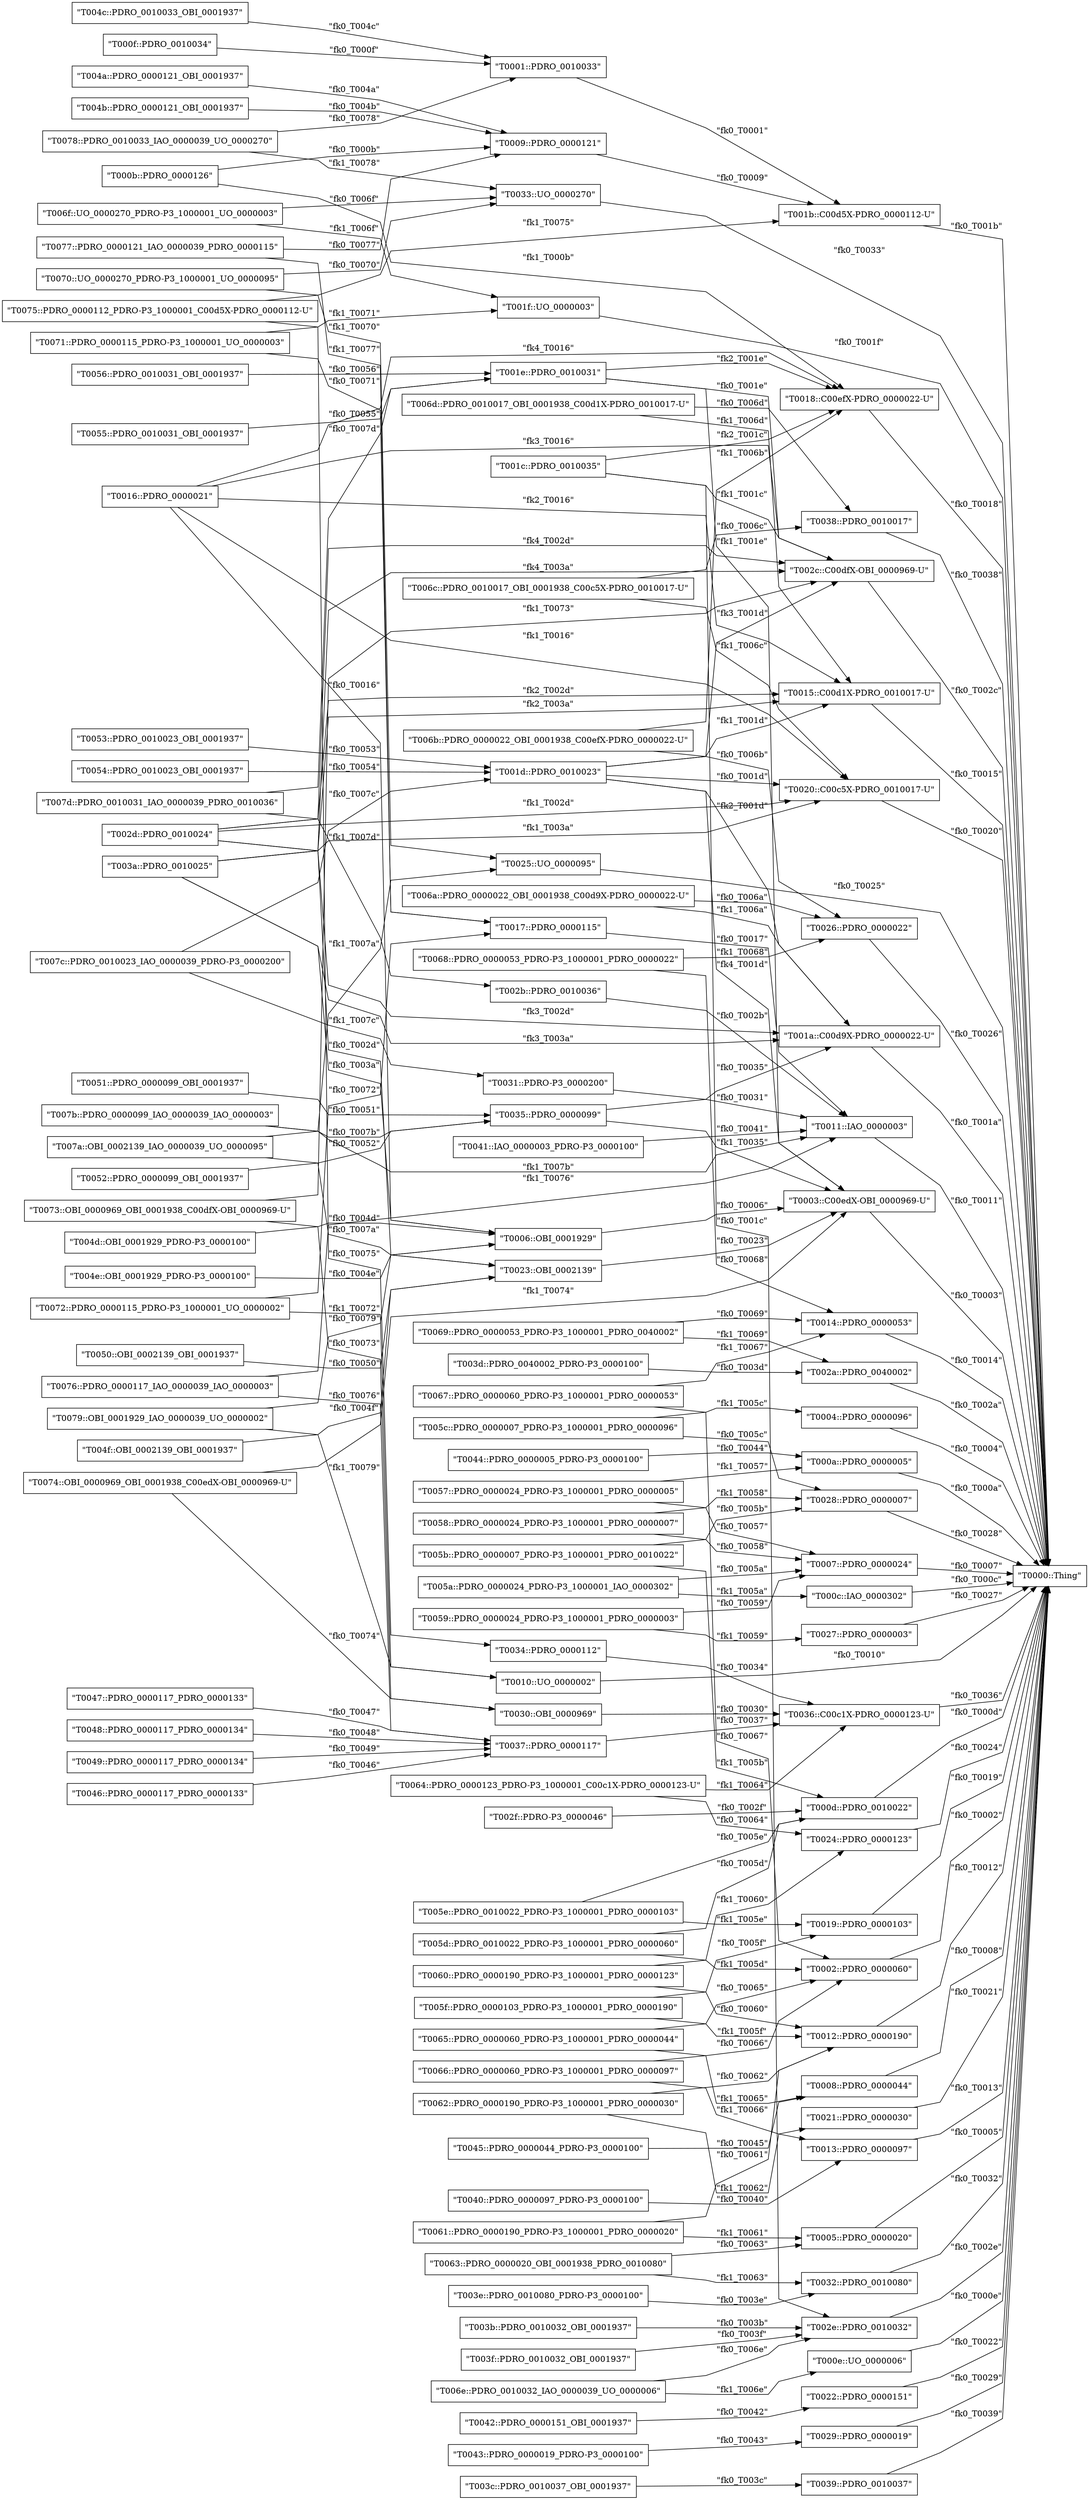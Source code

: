 strict digraph G {
  splines=polyline;
  rankdir=LR;
  "T0000::Thing" [ label="\"T0000::Thing\"" shape="box" ];
  "T0001::PDRO_0010033" [ label="\"T0001::PDRO_0010033\"" shape="box" ];
  "T001b::C00d5X-PDRO_0000112-U" [ label="\"T001b::C00d5X-PDRO_0000112-U\"" shape="box" ];
  "T0002::PDRO_0000060" [ label="\"T0002::PDRO_0000060\"" shape="box" ];
  "T0003::C00edX-OBI_0000969-U" [ label="\"T0003::C00edX-OBI_0000969-U\"" shape="box" ];
  "T0004::PDRO_0000096" [ label="\"T0004::PDRO_0000096\"" shape="box" ];
  "T0005::PDRO_0000020" [ label="\"T0005::PDRO_0000020\"" shape="box" ];
  "T0006::OBI_0001929" [ label="\"T0006::OBI_0001929\"" shape="box" ];
  "T0007::PDRO_0000024" [ label="\"T0007::PDRO_0000024\"" shape="box" ];
  "T0008::PDRO_0000044" [ label="\"T0008::PDRO_0000044\"" shape="box" ];
  "T0009::PDRO_0000121" [ label="\"T0009::PDRO_0000121\"" shape="box" ];
  "T000a::PDRO_0000005" [ label="\"T000a::PDRO_0000005\"" shape="box" ];
  "T000b::PDRO_0000126" [ label="\"T000b::PDRO_0000126\"" shape="box" ];
  "T0018::C00efX-PDRO_0000022-U" [ label="\"T0018::C00efX-PDRO_0000022-U\"" shape="box" ];
  "T000c::IAO_0000302" [ label="\"T000c::IAO_0000302\"" shape="box" ];
  "T000d::PDRO_0010022" [ label="\"T000d::PDRO_0010022\"" shape="box" ];
  "T000e::UO_0000006" [ label="\"T000e::UO_0000006\"" shape="box" ];
  "T000f::PDRO_0010034" [ label="\"T000f::PDRO_0010034\"" shape="box" ];
  "T0010::UO_0000002" [ label="\"T0010::UO_0000002\"" shape="box" ];
  "T0011::IAO_0000003" [ label="\"T0011::IAO_0000003\"" shape="box" ];
  "T0012::PDRO_0000190" [ label="\"T0012::PDRO_0000190\"" shape="box" ];
  "T0013::PDRO_0000097" [ label="\"T0013::PDRO_0000097\"" shape="box" ];
  "T0014::PDRO_0000053" [ label="\"T0014::PDRO_0000053\"" shape="box" ];
  "T0015::C00d1X-PDRO_0010017-U" [ label="\"T0015::C00d1X-PDRO_0010017-U\"" shape="box" ];
  "T0016::PDRO_0000021" [ label="\"T0016::PDRO_0000021\"" shape="box" ];
  "T002c::C00dfX-OBI_0000969-U" [ label="\"T002c::C00dfX-OBI_0000969-U\"" shape="box" ];
  "T0020::C00c5X-PDRO_0010017-U" [ label="\"T0020::C00c5X-PDRO_0010017-U\"" shape="box" ];
  "T0017::PDRO_0000115" [ label="\"T0017::PDRO_0000115\"" shape="box" ];
  "T0019::PDRO_0000103" [ label="\"T0019::PDRO_0000103\"" shape="box" ];
  "T001a::C00d9X-PDRO_0000022-U" [ label="\"T001a::C00d9X-PDRO_0000022-U\"" shape="box" ];
  "T001c::PDRO_0010035" [ label="\"T001c::PDRO_0010035\"" shape="box" ];
  "T002e::PDRO_0010032" [ label="\"T002e::PDRO_0010032\"" shape="box" ];
  "T001d::PDRO_0010023" [ label="\"T001d::PDRO_0010023\"" shape="box" ];
  "T001e::PDRO_0010031" [ label="\"T001e::PDRO_0010031\"" shape="box" ];
  "T001f::UO_0000003" [ label="\"T001f::UO_0000003\"" shape="box" ];
  "T0021::PDRO_0000030" [ label="\"T0021::PDRO_0000030\"" shape="box" ];
  "T0022::PDRO_0000151" [ label="\"T0022::PDRO_0000151\"" shape="box" ];
  "T0023::OBI_0002139" [ label="\"T0023::OBI_0002139\"" shape="box" ];
  "T0024::PDRO_0000123" [ label="\"T0024::PDRO_0000123\"" shape="box" ];
  "T0025::UO_0000095" [ label="\"T0025::UO_0000095\"" shape="box" ];
  "T0026::PDRO_0000022" [ label="\"T0026::PDRO_0000022\"" shape="box" ];
  "T0027::PDRO_0000003" [ label="\"T0027::PDRO_0000003\"" shape="box" ];
  "T0028::PDRO_0000007" [ label="\"T0028::PDRO_0000007\"" shape="box" ];
  "T0029::PDRO_0000019" [ label="\"T0029::PDRO_0000019\"" shape="box" ];
  "T002a::PDRO_0040002" [ label="\"T002a::PDRO_0040002\"" shape="box" ];
  "T002b::PDRO_0010036" [ label="\"T002b::PDRO_0010036\"" shape="box" ];
  "T002d::PDRO_0010024" [ label="\"T002d::PDRO_0010024\"" shape="box" ];
  "T002f::PDRO-P3_0000046" [ label="\"T002f::PDRO-P3_0000046\"" shape="box" ];
  "T0030::OBI_0000969" [ label="\"T0030::OBI_0000969\"" shape="box" ];
  "T0036::C00c1X-PDRO_0000123-U" [ label="\"T0036::C00c1X-PDRO_0000123-U\"" shape="box" ];
  "T0031::PDRO-P3_0000200" [ label="\"T0031::PDRO-P3_0000200\"" shape="box" ];
  "T0032::PDRO_0010080" [ label="\"T0032::PDRO_0010080\"" shape="box" ];
  "T0033::UO_0000270" [ label="\"T0033::UO_0000270\"" shape="box" ];
  "T0034::PDRO_0000112" [ label="\"T0034::PDRO_0000112\"" shape="box" ];
  "T0035::PDRO_0000099" [ label="\"T0035::PDRO_0000099\"" shape="box" ];
  "T0037::PDRO_0000117" [ label="\"T0037::PDRO_0000117\"" shape="box" ];
  "T0038::PDRO_0010017" [ label="\"T0038::PDRO_0010017\"" shape="box" ];
  "T0039::PDRO_0010037" [ label="\"T0039::PDRO_0010037\"" shape="box" ];
  "T003a::PDRO_0010025" [ label="\"T003a::PDRO_0010025\"" shape="box" ];
  "T003b::PDRO_0010032_OBI_0001937" [ label="\"T003b::PDRO_0010032_OBI_0001937\"" shape="box" ];
  "T003c::PDRO_0010037_OBI_0001937" [ label="\"T003c::PDRO_0010037_OBI_0001937\"" shape="box" ];
  "T003d::PDRO_0040002_PDRO-P3_0000100" [ label="\"T003d::PDRO_0040002_PDRO-P3_0000100\"" shape="box" ];
  "T003e::PDRO_0010080_PDRO-P3_0000100" [ label="\"T003e::PDRO_0010080_PDRO-P3_0000100\"" shape="box" ];
  "T003f::PDRO_0010032_OBI_0001937" [ label="\"T003f::PDRO_0010032_OBI_0001937\"" shape="box" ];
  "T0040::PDRO_0000097_PDRO-P3_0000100" [ label="\"T0040::PDRO_0000097_PDRO-P3_0000100\"" shape="box" ];
  "T0041::IAO_0000003_PDRO-P3_0000100" [ label="\"T0041::IAO_0000003_PDRO-P3_0000100\"" shape="box" ];
  "T0042::PDRO_0000151_OBI_0001937" [ label="\"T0042::PDRO_0000151_OBI_0001937\"" shape="box" ];
  "T0043::PDRO_0000019_PDRO-P3_0000100" [ label="\"T0043::PDRO_0000019_PDRO-P3_0000100\"" shape="box" ];
  "T0044::PDRO_0000005_PDRO-P3_0000100" [ label="\"T0044::PDRO_0000005_PDRO-P3_0000100\"" shape="box" ];
  "T0045::PDRO_0000044_PDRO-P3_0000100" [ label="\"T0045::PDRO_0000044_PDRO-P3_0000100\"" shape="box" ];
  "T0046::PDRO_0000117_PDRO_0000133" [ label="\"T0046::PDRO_0000117_PDRO_0000133\"" shape="box" ];
  "T0047::PDRO_0000117_PDRO_0000133" [ label="\"T0047::PDRO_0000117_PDRO_0000133\"" shape="box" ];
  "T0048::PDRO_0000117_PDRO_0000134" [ label="\"T0048::PDRO_0000117_PDRO_0000134\"" shape="box" ];
  "T0049::PDRO_0000117_PDRO_0000134" [ label="\"T0049::PDRO_0000117_PDRO_0000134\"" shape="box" ];
  "T004a::PDRO_0000121_OBI_0001937" [ label="\"T004a::PDRO_0000121_OBI_0001937\"" shape="box" ];
  "T004b::PDRO_0000121_OBI_0001937" [ label="\"T004b::PDRO_0000121_OBI_0001937\"" shape="box" ];
  "T004c::PDRO_0010033_OBI_0001937" [ label="\"T004c::PDRO_0010033_OBI_0001937\"" shape="box" ];
  "T004d::OBI_0001929_PDRO-P3_0000100" [ label="\"T004d::OBI_0001929_PDRO-P3_0000100\"" shape="box" ];
  "T004e::OBI_0001929_PDRO-P3_0000100" [ label="\"T004e::OBI_0001929_PDRO-P3_0000100\"" shape="box" ];
  "T004f::OBI_0002139_OBI_0001937" [ label="\"T004f::OBI_0002139_OBI_0001937\"" shape="box" ];
  "T0050::OBI_0002139_OBI_0001937" [ label="\"T0050::OBI_0002139_OBI_0001937\"" shape="box" ];
  "T0051::PDRO_0000099_OBI_0001937" [ label="\"T0051::PDRO_0000099_OBI_0001937\"" shape="box" ];
  "T0052::PDRO_0000099_OBI_0001937" [ label="\"T0052::PDRO_0000099_OBI_0001937\"" shape="box" ];
  "T0053::PDRO_0010023_OBI_0001937" [ label="\"T0053::PDRO_0010023_OBI_0001937\"" shape="box" ];
  "T0054::PDRO_0010023_OBI_0001937" [ label="\"T0054::PDRO_0010023_OBI_0001937\"" shape="box" ];
  "T0055::PDRO_0010031_OBI_0001937" [ label="\"T0055::PDRO_0010031_OBI_0001937\"" shape="box" ];
  "T0056::PDRO_0010031_OBI_0001937" [ label="\"T0056::PDRO_0010031_OBI_0001937\"" shape="box" ];
  "T0057::PDRO_0000024_PDRO-P3_1000001_PDRO_0000005" [ label="\"T0057::PDRO_0000024_PDRO-P3_1000001_PDRO_0000005\"" shape="box" ];
  "T0058::PDRO_0000024_PDRO-P3_1000001_PDRO_0000007" [ label="\"T0058::PDRO_0000024_PDRO-P3_1000001_PDRO_0000007\"" shape="box" ];
  "T0059::PDRO_0000024_PDRO-P3_1000001_PDRO_0000003" [ label="\"T0059::PDRO_0000024_PDRO-P3_1000001_PDRO_0000003\"" shape="box" ];
  "T005a::PDRO_0000024_PDRO-P3_1000001_IAO_0000302" [ label="\"T005a::PDRO_0000024_PDRO-P3_1000001_IAO_0000302\"" shape="box" ];
  "T005b::PDRO_0000007_PDRO-P3_1000001_PDRO_0010022" [ label="\"T005b::PDRO_0000007_PDRO-P3_1000001_PDRO_0010022\"" shape="box" ];
  "T005c::PDRO_0000007_PDRO-P3_1000001_PDRO_0000096" [ label="\"T005c::PDRO_0000007_PDRO-P3_1000001_PDRO_0000096\"" shape="box" ];
  "T005d::PDRO_0010022_PDRO-P3_1000001_PDRO_0000060" [ label="\"T005d::PDRO_0010022_PDRO-P3_1000001_PDRO_0000060\"" shape="box" ];
  "T005e::PDRO_0010022_PDRO-P3_1000001_PDRO_0000103" [ label="\"T005e::PDRO_0010022_PDRO-P3_1000001_PDRO_0000103\"" shape="box" ];
  "T005f::PDRO_0000103_PDRO-P3_1000001_PDRO_0000190" [ label="\"T005f::PDRO_0000103_PDRO-P3_1000001_PDRO_0000190\"" shape="box" ];
  "T0060::PDRO_0000190_PDRO-P3_1000001_PDRO_0000123" [ label="\"T0060::PDRO_0000190_PDRO-P3_1000001_PDRO_0000123\"" shape="box" ];
  "T0061::PDRO_0000190_PDRO-P3_1000001_PDRO_0000020" [ label="\"T0061::PDRO_0000190_PDRO-P3_1000001_PDRO_0000020\"" shape="box" ];
  "T0062::PDRO_0000190_PDRO-P3_1000001_PDRO_0000030" [ label="\"T0062::PDRO_0000190_PDRO-P3_1000001_PDRO_0000030\"" shape="box" ];
  "T0063::PDRO_0000020_OBI_0001938_PDRO_0010080" [ label="\"T0063::PDRO_0000020_OBI_0001938_PDRO_0010080\"" shape="box" ];
  "T0064::PDRO_0000123_PDRO-P3_1000001_C00c1X-PDRO_0000123-U" [ label="\"T0064::PDRO_0000123_PDRO-P3_1000001_C00c1X-PDRO_0000123-U\"" shape="box" ];
  "T0065::PDRO_0000060_PDRO-P3_1000001_PDRO_0000044" [ label="\"T0065::PDRO_0000060_PDRO-P3_1000001_PDRO_0000044\"" shape="box" ];
  "T0066::PDRO_0000060_PDRO-P3_1000001_PDRO_0000097" [ label="\"T0066::PDRO_0000060_PDRO-P3_1000001_PDRO_0000097\"" shape="box" ];
  "T0067::PDRO_0000060_PDRO-P3_1000001_PDRO_0000053" [ label="\"T0067::PDRO_0000060_PDRO-P3_1000001_PDRO_0000053\"" shape="box" ];
  "T0068::PDRO_0000053_PDRO-P3_1000001_PDRO_0000022" [ label="\"T0068::PDRO_0000053_PDRO-P3_1000001_PDRO_0000022\"" shape="box" ];
  "T0069::PDRO_0000053_PDRO-P3_1000001_PDRO_0040002" [ label="\"T0069::PDRO_0000053_PDRO-P3_1000001_PDRO_0040002\"" shape="box" ];
  "T006a::PDRO_0000022_OBI_0001938_C00d9X-PDRO_0000022-U" [ label="\"T006a::PDRO_0000022_OBI_0001938_C00d9X-PDRO_0000022-U\"" shape="box" ];
  "T006b::PDRO_0000022_OBI_0001938_C00efX-PDRO_0000022-U" [ label="\"T006b::PDRO_0000022_OBI_0001938_C00efX-PDRO_0000022-U\"" shape="box" ];
  "T006c::PDRO_0010017_OBI_0001938_C00c5X-PDRO_0010017-U" [ label="\"T006c::PDRO_0010017_OBI_0001938_C00c5X-PDRO_0010017-U\"" shape="box" ];
  "T006d::PDRO_0010017_OBI_0001938_C00d1X-PDRO_0010017-U" [ label="\"T006d::PDRO_0010017_OBI_0001938_C00d1X-PDRO_0010017-U\"" shape="box" ];
  "T006e::PDRO_0010032_IAO_0000039_UO_0000006" [ label="\"T006e::PDRO_0010032_IAO_0000039_UO_0000006\"" shape="box" ];
  "T006f::UO_0000270_PDRO-P3_1000001_UO_0000003" [ label="\"T006f::UO_0000270_PDRO-P3_1000001_UO_0000003\"" shape="box" ];
  "T0070::UO_0000270_PDRO-P3_1000001_UO_0000095" [ label="\"T0070::UO_0000270_PDRO-P3_1000001_UO_0000095\"" shape="box" ];
  "T0071::PDRO_0000115_PDRO-P3_1000001_UO_0000003" [ label="\"T0071::PDRO_0000115_PDRO-P3_1000001_UO_0000003\"" shape="box" ];
  "T0072::PDRO_0000115_PDRO-P3_1000001_UO_0000002" [ label="\"T0072::PDRO_0000115_PDRO-P3_1000001_UO_0000002\"" shape="box" ];
  "T0073::OBI_0000969_OBI_0001938_C00dfX-OBI_0000969-U" [ label="\"T0073::OBI_0000969_OBI_0001938_C00dfX-OBI_0000969-U\"" shape="box" ];
  "T0074::OBI_0000969_OBI_0001938_C00edX-OBI_0000969-U" [ label="\"T0074::OBI_0000969_OBI_0001938_C00edX-OBI_0000969-U\"" shape="box" ];
  "T0075::PDRO_0000112_PDRO-P3_1000001_C00d5X-PDRO_0000112-U" [ label="\"T0075::PDRO_0000112_PDRO-P3_1000001_C00d5X-PDRO_0000112-U\"" shape="box" ];
  "T0076::PDRO_0000117_IAO_0000039_IAO_0000003" [ label="\"T0076::PDRO_0000117_IAO_0000039_IAO_0000003\"" shape="box" ];
  "T0077::PDRO_0000121_IAO_0000039_PDRO_0000115" [ label="\"T0077::PDRO_0000121_IAO_0000039_PDRO_0000115\"" shape="box" ];
  "T0078::PDRO_0010033_IAO_0000039_UO_0000270" [ label="\"T0078::PDRO_0010033_IAO_0000039_UO_0000270\"" shape="box" ];
  "T0079::OBI_0001929_IAO_0000039_UO_0000002" [ label="\"T0079::OBI_0001929_IAO_0000039_UO_0000002\"" shape="box" ];
  "T007a::OBI_0002139_IAO_0000039_UO_0000095" [ label="\"T007a::OBI_0002139_IAO_0000039_UO_0000095\"" shape="box" ];
  "T007b::PDRO_0000099_IAO_0000039_IAO_0000003" [ label="\"T007b::PDRO_0000099_IAO_0000039_IAO_0000003\"" shape="box" ];
  "T007c::PDRO_0010023_IAO_0000039_PDRO-P3_0000200" [ label="\"T007c::PDRO_0010023_IAO_0000039_PDRO-P3_0000200\"" shape="box" ];
  "T007d::PDRO_0010031_IAO_0000039_PDRO_0010036" [ label="\"T007d::PDRO_0010031_IAO_0000039_PDRO_0010036\"" shape="box" ];
  "T0001::PDRO_0010033" -> "T001b::C00d5X-PDRO_0000112-U" [ label="\"fk0_T0001\"" ];
  "T0002::PDRO_0000060" -> "T0000::Thing" [ label="\"fk0_T0002\"" ];
  "T0003::C00edX-OBI_0000969-U" -> "T0000::Thing" [ label="\"fk0_T0003\"" ];
  "T0004::PDRO_0000096" -> "T0000::Thing" [ label="\"fk0_T0004\"" ];
  "T0005::PDRO_0000020" -> "T0000::Thing" [ label="\"fk0_T0005\"" ];
  "T0006::OBI_0001929" -> "T0003::C00edX-OBI_0000969-U" [ label="\"fk0_T0006\"" ];
  "T0007::PDRO_0000024" -> "T0000::Thing" [ label="\"fk0_T0007\"" ];
  "T0008::PDRO_0000044" -> "T0000::Thing" [ label="\"fk0_T0008\"" ];
  "T0009::PDRO_0000121" -> "T001b::C00d5X-PDRO_0000112-U" [ label="\"fk0_T0009\"" ];
  "T000a::PDRO_0000005" -> "T0000::Thing" [ label="\"fk0_T000a\"" ];
  "T000b::PDRO_0000126" -> "T0018::C00efX-PDRO_0000022-U" [ label="\"fk1_T000b\"" ];
  "T000b::PDRO_0000126" -> "T0009::PDRO_0000121" [ label="\"fk0_T000b\"" ];
  "T000c::IAO_0000302" -> "T0000::Thing" [ label="\"fk0_T000c\"" ];
  "T000d::PDRO_0010022" -> "T0000::Thing" [ label="\"fk0_T000d\"" ];
  "T000e::UO_0000006" -> "T0000::Thing" [ label="\"fk0_T000e\"" ];
  "T000f::PDRO_0010034" -> "T0001::PDRO_0010033" [ label="\"fk0_T000f\"" ];
  "T0010::UO_0000002" -> "T0000::Thing" [ label="\"fk0_T0010\"" ];
  "T0011::IAO_0000003" -> "T0000::Thing" [ label="\"fk0_T0011\"" ];
  "T0012::PDRO_0000190" -> "T0000::Thing" [ label="\"fk0_T0012\"" ];
  "T0013::PDRO_0000097" -> "T0000::Thing" [ label="\"fk0_T0013\"" ];
  "T0014::PDRO_0000053" -> "T0000::Thing" [ label="\"fk0_T0014\"" ];
  "T0015::C00d1X-PDRO_0010017-U" -> "T0000::Thing" [ label="\"fk0_T0015\"" ];
  "T0016::PDRO_0000021" -> "T002c::C00dfX-OBI_0000969-U" [ label="\"fk3_T0016\"" ];
  "T0016::PDRO_0000021" -> "T0020::C00c5X-PDRO_0010017-U" [ label="\"fk1_T0016\"" ];
  "T0016::PDRO_0000021" -> "T0015::C00d1X-PDRO_0010017-U" [ label="\"fk2_T0016\"" ];
  "T0016::PDRO_0000021" -> "T0006::OBI_0001929" [ label="\"fk0_T0016\"" ];
  "T0016::PDRO_0000021" -> "T0018::C00efX-PDRO_0000022-U" [ label="\"fk4_T0016\"" ];
  "T0017::PDRO_0000115" -> "T0011::IAO_0000003" [ label="\"fk0_T0017\"" ];
  "T0018::C00efX-PDRO_0000022-U" -> "T0000::Thing" [ label="\"fk0_T0018\"" ];
  "T0019::PDRO_0000103" -> "T0000::Thing" [ label="\"fk0_T0019\"" ];
  "T001a::C00d9X-PDRO_0000022-U" -> "T0000::Thing" [ label="\"fk0_T001a\"" ];
  "T001b::C00d5X-PDRO_0000112-U" -> "T0000::Thing" [ label="\"fk0_T001b\"" ];
  "T001c::PDRO_0010035" -> "T0018::C00efX-PDRO_0000022-U" [ label="\"fk2_T001c\"" ];
  "T001c::PDRO_0010035" -> "T002e::PDRO_0010032" [ label="\"fk0_T001c\"" ];
  "T001c::PDRO_0010035" -> "T002c::C00dfX-OBI_0000969-U" [ label="\"fk1_T001c\"" ];
  "T001d::PDRO_0010023" -> "T0020::C00c5X-PDRO_0010017-U" [ label="\"fk0_T001d\"" ];
  "T001d::PDRO_0010023" -> "T002c::C00dfX-OBI_0000969-U" [ label="\"fk3_T001d\"" ];
  "T001d::PDRO_0010023" -> "T0015::C00d1X-PDRO_0010017-U" [ label="\"fk1_T001d\"" ];
  "T001d::PDRO_0010023" -> "T0003::C00edX-OBI_0000969-U" [ label="\"fk4_T001d\"" ];
  "T001d::PDRO_0010023" -> "T001a::C00d9X-PDRO_0000022-U" [ label="\"fk2_T001d\"" ];
  "T001e::PDRO_0010031" -> "T0003::C00edX-OBI_0000969-U" [ label="\"fk1_T001e\"" ];
  "T001e::PDRO_0010031" -> "T002c::C00dfX-OBI_0000969-U" [ label="\"fk0_T001e\"" ];
  "T001e::PDRO_0010031" -> "T0018::C00efX-PDRO_0000022-U" [ label="\"fk2_T001e\"" ];
  "T001f::UO_0000003" -> "T0000::Thing" [ label="\"fk0_T001f\"" ];
  "T0020::C00c5X-PDRO_0010017-U" -> "T0000::Thing" [ label="\"fk0_T0020\"" ];
  "T0021::PDRO_0000030" -> "T0000::Thing" [ label="\"fk0_T0021\"" ];
  "T0022::PDRO_0000151" -> "T0000::Thing" [ label="\"fk0_T0022\"" ];
  "T0023::OBI_0002139" -> "T0003::C00edX-OBI_0000969-U" [ label="\"fk0_T0023\"" ];
  "T0024::PDRO_0000123" -> "T0000::Thing" [ label="\"fk0_T0024\"" ];
  "T0025::UO_0000095" -> "T0000::Thing" [ label="\"fk0_T0025\"" ];
  "T0026::PDRO_0000022" -> "T0000::Thing" [ label="\"fk0_T0026\"" ];
  "T0027::PDRO_0000003" -> "T0000::Thing" [ label="\"fk0_T0027\"" ];
  "T0028::PDRO_0000007" -> "T0000::Thing" [ label="\"fk0_T0028\"" ];
  "T0029::PDRO_0000019" -> "T0000::Thing" [ label="\"fk0_T0029\"" ];
  "T002a::PDRO_0040002" -> "T0000::Thing" [ label="\"fk0_T002a\"" ];
  "T002b::PDRO_0010036" -> "T0011::IAO_0000003" [ label="\"fk0_T002b\"" ];
  "T002c::C00dfX-OBI_0000969-U" -> "T0000::Thing" [ label="\"fk0_T002c\"" ];
  "T002d::PDRO_0010024" -> "T0015::C00d1X-PDRO_0010017-U" [ label="\"fk2_T002d\"" ];
  "T002d::PDRO_0010024" -> "T0020::C00c5X-PDRO_0010017-U" [ label="\"fk1_T002d\"" ];
  "T002d::PDRO_0010024" -> "T001a::C00d9X-PDRO_0000022-U" [ label="\"fk3_T002d\"" ];
  "T002d::PDRO_0010024" -> "T002c::C00dfX-OBI_0000969-U" [ label="\"fk4_T002d\"" ];
  "T002d::PDRO_0010024" -> "T0023::OBI_0002139" [ label="\"fk0_T002d\"" ];
  "T002e::PDRO_0010032" -> "T0000::Thing" [ label="\"fk0_T002e\"" ];
  "T002f::PDRO-P3_0000046" -> "T000d::PDRO_0010022" [ label="\"fk0_T002f\"" ];
  "T0030::OBI_0000969" -> "T0036::C00c1X-PDRO_0000123-U" [ label="\"fk0_T0030\"" ];
  "T0031::PDRO-P3_0000200" -> "T0011::IAO_0000003" [ label="\"fk0_T0031\"" ];
  "T0032::PDRO_0010080" -> "T0000::Thing" [ label="\"fk0_T0032\"" ];
  "T0033::UO_0000270" -> "T0000::Thing" [ label="\"fk0_T0033\"" ];
  "T0034::PDRO_0000112" -> "T0036::C00c1X-PDRO_0000123-U" [ label="\"fk0_T0034\"" ];
  "T0035::PDRO_0000099" -> "T0003::C00edX-OBI_0000969-U" [ label="\"fk1_T0035\"" ];
  "T0035::PDRO_0000099" -> "T001a::C00d9X-PDRO_0000022-U" [ label="\"fk0_T0035\"" ];
  "T0036::C00c1X-PDRO_0000123-U" -> "T0000::Thing" [ label="\"fk0_T0036\"" ];
  "T0037::PDRO_0000117" -> "T0036::C00c1X-PDRO_0000123-U" [ label="\"fk0_T0037\"" ];
  "T0038::PDRO_0010017" -> "T0000::Thing" [ label="\"fk0_T0038\"" ];
  "T0039::PDRO_0010037" -> "T0000::Thing" [ label="\"fk0_T0039\"" ];
  "T003a::PDRO_0010025" -> "T0015::C00d1X-PDRO_0010017-U" [ label="\"fk2_T003a\"" ];
  "T003a::PDRO_0010025" -> "T0006::OBI_0001929" [ label="\"fk0_T003a\"" ];
  "T003a::PDRO_0010025" -> "T0020::C00c5X-PDRO_0010017-U" [ label="\"fk1_T003a\"" ];
  "T003a::PDRO_0010025" -> "T001a::C00d9X-PDRO_0000022-U" [ label="\"fk3_T003a\"" ];
  "T003a::PDRO_0010025" -> "T002c::C00dfX-OBI_0000969-U" [ label="\"fk4_T003a\"" ];
  "T003b::PDRO_0010032_OBI_0001937" -> "T002e::PDRO_0010032" [ label="\"fk0_T003b\"" ];
  "T003c::PDRO_0010037_OBI_0001937" -> "T0039::PDRO_0010037" [ label="\"fk0_T003c\"" ];
  "T003d::PDRO_0040002_PDRO-P3_0000100" -> "T002a::PDRO_0040002" [ label="\"fk0_T003d\"" ];
  "T003e::PDRO_0010080_PDRO-P3_0000100" -> "T0032::PDRO_0010080" [ label="\"fk0_T003e\"" ];
  "T003f::PDRO_0010032_OBI_0001937" -> "T002e::PDRO_0010032" [ label="\"fk0_T003f\"" ];
  "T0040::PDRO_0000097_PDRO-P3_0000100" -> "T0013::PDRO_0000097" [ label="\"fk0_T0040\"" ];
  "T0041::IAO_0000003_PDRO-P3_0000100" -> "T0011::IAO_0000003" [ label="\"fk0_T0041\"" ];
  "T0042::PDRO_0000151_OBI_0001937" -> "T0022::PDRO_0000151" [ label="\"fk0_T0042\"" ];
  "T0043::PDRO_0000019_PDRO-P3_0000100" -> "T0029::PDRO_0000019" [ label="\"fk0_T0043\"" ];
  "T0044::PDRO_0000005_PDRO-P3_0000100" -> "T000a::PDRO_0000005" [ label="\"fk0_T0044\"" ];
  "T0045::PDRO_0000044_PDRO-P3_0000100" -> "T0008::PDRO_0000044" [ label="\"fk0_T0045\"" ];
  "T0046::PDRO_0000117_PDRO_0000133" -> "T0037::PDRO_0000117" [ label="\"fk0_T0046\"" ];
  "T0047::PDRO_0000117_PDRO_0000133" -> "T0037::PDRO_0000117" [ label="\"fk0_T0047\"" ];
  "T0048::PDRO_0000117_PDRO_0000134" -> "T0037::PDRO_0000117" [ label="\"fk0_T0048\"" ];
  "T0049::PDRO_0000117_PDRO_0000134" -> "T0037::PDRO_0000117" [ label="\"fk0_T0049\"" ];
  "T004a::PDRO_0000121_OBI_0001937" -> "T0009::PDRO_0000121" [ label="\"fk0_T004a\"" ];
  "T004b::PDRO_0000121_OBI_0001937" -> "T0009::PDRO_0000121" [ label="\"fk0_T004b\"" ];
  "T004c::PDRO_0010033_OBI_0001937" -> "T0001::PDRO_0010033" [ label="\"fk0_T004c\"" ];
  "T004d::OBI_0001929_PDRO-P3_0000100" -> "T0006::OBI_0001929" [ label="\"fk0_T004d\"" ];
  "T004e::OBI_0001929_PDRO-P3_0000100" -> "T0006::OBI_0001929" [ label="\"fk0_T004e\"" ];
  "T004f::OBI_0002139_OBI_0001937" -> "T0023::OBI_0002139" [ label="\"fk0_T004f\"" ];
  "T0050::OBI_0002139_OBI_0001937" -> "T0023::OBI_0002139" [ label="\"fk0_T0050\"" ];
  "T0051::PDRO_0000099_OBI_0001937" -> "T0035::PDRO_0000099" [ label="\"fk0_T0051\"" ];
  "T0052::PDRO_0000099_OBI_0001937" -> "T0035::PDRO_0000099" [ label="\"fk0_T0052\"" ];
  "T0053::PDRO_0010023_OBI_0001937" -> "T001d::PDRO_0010023" [ label="\"fk0_T0053\"" ];
  "T0054::PDRO_0010023_OBI_0001937" -> "T001d::PDRO_0010023" [ label="\"fk0_T0054\"" ];
  "T0055::PDRO_0010031_OBI_0001937" -> "T001e::PDRO_0010031" [ label="\"fk0_T0055\"" ];
  "T0056::PDRO_0010031_OBI_0001937" -> "T001e::PDRO_0010031" [ label="\"fk0_T0056\"" ];
  "T0057::PDRO_0000024_PDRO-P3_1000001_PDRO_0000005" -> "T000a::PDRO_0000005" [ label="\"fk1_T0057\"" ];
  "T0057::PDRO_0000024_PDRO-P3_1000001_PDRO_0000005" -> "T0007::PDRO_0000024" [ label="\"fk0_T0057\"" ];
  "T0058::PDRO_0000024_PDRO-P3_1000001_PDRO_0000007" -> "T0028::PDRO_0000007" [ label="\"fk1_T0058\"" ];
  "T0058::PDRO_0000024_PDRO-P3_1000001_PDRO_0000007" -> "T0007::PDRO_0000024" [ label="\"fk0_T0058\"" ];
  "T0059::PDRO_0000024_PDRO-P3_1000001_PDRO_0000003" -> "T0027::PDRO_0000003" [ label="\"fk1_T0059\"" ];
  "T0059::PDRO_0000024_PDRO-P3_1000001_PDRO_0000003" -> "T0007::PDRO_0000024" [ label="\"fk0_T0059\"" ];
  "T005a::PDRO_0000024_PDRO-P3_1000001_IAO_0000302" -> "T0007::PDRO_0000024" [ label="\"fk0_T005a\"" ];
  "T005a::PDRO_0000024_PDRO-P3_1000001_IAO_0000302" -> "T000c::IAO_0000302" [ label="\"fk1_T005a\"" ];
  "T005b::PDRO_0000007_PDRO-P3_1000001_PDRO_0010022" -> "T0028::PDRO_0000007" [ label="\"fk0_T005b\"" ];
  "T005b::PDRO_0000007_PDRO-P3_1000001_PDRO_0010022" -> "T000d::PDRO_0010022" [ label="\"fk1_T005b\"" ];
  "T005c::PDRO_0000007_PDRO-P3_1000001_PDRO_0000096" -> "T0004::PDRO_0000096" [ label="\"fk1_T005c\"" ];
  "T005c::PDRO_0000007_PDRO-P3_1000001_PDRO_0000096" -> "T0028::PDRO_0000007" [ label="\"fk0_T005c\"" ];
  "T005d::PDRO_0010022_PDRO-P3_1000001_PDRO_0000060" -> "T000d::PDRO_0010022" [ label="\"fk0_T005d\"" ];
  "T005d::PDRO_0010022_PDRO-P3_1000001_PDRO_0000060" -> "T0002::PDRO_0000060" [ label="\"fk1_T005d\"" ];
  "T005e::PDRO_0010022_PDRO-P3_1000001_PDRO_0000103" -> "T0019::PDRO_0000103" [ label="\"fk1_T005e\"" ];
  "T005e::PDRO_0010022_PDRO-P3_1000001_PDRO_0000103" -> "T000d::PDRO_0010022" [ label="\"fk0_T005e\"" ];
  "T005f::PDRO_0000103_PDRO-P3_1000001_PDRO_0000190" -> "T0019::PDRO_0000103" [ label="\"fk0_T005f\"" ];
  "T005f::PDRO_0000103_PDRO-P3_1000001_PDRO_0000190" -> "T0012::PDRO_0000190" [ label="\"fk1_T005f\"" ];
  "T0060::PDRO_0000190_PDRO-P3_1000001_PDRO_0000123" -> "T0024::PDRO_0000123" [ label="\"fk1_T0060\"" ];
  "T0060::PDRO_0000190_PDRO-P3_1000001_PDRO_0000123" -> "T0012::PDRO_0000190" [ label="\"fk0_T0060\"" ];
  "T0061::PDRO_0000190_PDRO-P3_1000001_PDRO_0000020" -> "T0012::PDRO_0000190" [ label="\"fk0_T0061\"" ];
  "T0061::PDRO_0000190_PDRO-P3_1000001_PDRO_0000020" -> "T0005::PDRO_0000020" [ label="\"fk1_T0061\"" ];
  "T0062::PDRO_0000190_PDRO-P3_1000001_PDRO_0000030" -> "T0021::PDRO_0000030" [ label="\"fk1_T0062\"" ];
  "T0062::PDRO_0000190_PDRO-P3_1000001_PDRO_0000030" -> "T0012::PDRO_0000190" [ label="\"fk0_T0062\"" ];
  "T0063::PDRO_0000020_OBI_0001938_PDRO_0010080" -> "T0005::PDRO_0000020" [ label="\"fk0_T0063\"" ];
  "T0063::PDRO_0000020_OBI_0001938_PDRO_0010080" -> "T0032::PDRO_0010080" [ label="\"fk1_T0063\"" ];
  "T0064::PDRO_0000123_PDRO-P3_1000001_C00c1X-PDRO_0000123-U" -> "T0036::C00c1X-PDRO_0000123-U" [ label="\"fk1_T0064\"" ];
  "T0064::PDRO_0000123_PDRO-P3_1000001_C00c1X-PDRO_0000123-U" -> "T0024::PDRO_0000123" [ label="\"fk0_T0064\"" ];
  "T0065::PDRO_0000060_PDRO-P3_1000001_PDRO_0000044" -> "T0002::PDRO_0000060" [ label="\"fk0_T0065\"" ];
  "T0065::PDRO_0000060_PDRO-P3_1000001_PDRO_0000044" -> "T0008::PDRO_0000044" [ label="\"fk1_T0065\"" ];
  "T0066::PDRO_0000060_PDRO-P3_1000001_PDRO_0000097" -> "T0013::PDRO_0000097" [ label="\"fk1_T0066\"" ];
  "T0066::PDRO_0000060_PDRO-P3_1000001_PDRO_0000097" -> "T0002::PDRO_0000060" [ label="\"fk0_T0066\"" ];
  "T0067::PDRO_0000060_PDRO-P3_1000001_PDRO_0000053" -> "T0014::PDRO_0000053" [ label="\"fk1_T0067\"" ];
  "T0067::PDRO_0000060_PDRO-P3_1000001_PDRO_0000053" -> "T0002::PDRO_0000060" [ label="\"fk0_T0067\"" ];
  "T0068::PDRO_0000053_PDRO-P3_1000001_PDRO_0000022" -> "T0014::PDRO_0000053" [ label="\"fk0_T0068\"" ];
  "T0068::PDRO_0000053_PDRO-P3_1000001_PDRO_0000022" -> "T0026::PDRO_0000022" [ label="\"fk1_T0068\"" ];
  "T0069::PDRO_0000053_PDRO-P3_1000001_PDRO_0040002" -> "T0014::PDRO_0000053" [ label="\"fk0_T0069\"" ];
  "T0069::PDRO_0000053_PDRO-P3_1000001_PDRO_0040002" -> "T002a::PDRO_0040002" [ label="\"fk1_T0069\"" ];
  "T006a::PDRO_0000022_OBI_0001938_C00d9X-PDRO_0000022-U" -> "T001a::C00d9X-PDRO_0000022-U" [ label="\"fk1_T006a\"" ];
  "T006a::PDRO_0000022_OBI_0001938_C00d9X-PDRO_0000022-U" -> "T0026::PDRO_0000022" [ label="\"fk0_T006a\"" ];
  "T006b::PDRO_0000022_OBI_0001938_C00efX-PDRO_0000022-U" -> "T0018::C00efX-PDRO_0000022-U" [ label="\"fk1_T006b\"" ];
  "T006b::PDRO_0000022_OBI_0001938_C00efX-PDRO_0000022-U" -> "T0026::PDRO_0000022" [ label="\"fk0_T006b\"" ];
  "T006c::PDRO_0010017_OBI_0001938_C00c5X-PDRO_0010017-U" -> "T0038::PDRO_0010017" [ label="\"fk0_T006c\"" ];
  "T006c::PDRO_0010017_OBI_0001938_C00c5X-PDRO_0010017-U" -> "T0020::C00c5X-PDRO_0010017-U" [ label="\"fk1_T006c\"" ];
  "T006d::PDRO_0010017_OBI_0001938_C00d1X-PDRO_0010017-U" -> "T0038::PDRO_0010017" [ label="\"fk0_T006d\"" ];
  "T006d::PDRO_0010017_OBI_0001938_C00d1X-PDRO_0010017-U" -> "T0015::C00d1X-PDRO_0010017-U" [ label="\"fk1_T006d\"" ];
  "T006e::PDRO_0010032_IAO_0000039_UO_0000006" -> "T000e::UO_0000006" [ label="\"fk1_T006e\"" ];
  "T006e::PDRO_0010032_IAO_0000039_UO_0000006" -> "T002e::PDRO_0010032" [ label="\"fk0_T006e\"" ];
  "T006f::UO_0000270_PDRO-P3_1000001_UO_0000003" -> "T001f::UO_0000003" [ label="\"fk1_T006f\"" ];
  "T006f::UO_0000270_PDRO-P3_1000001_UO_0000003" -> "T0033::UO_0000270" [ label="\"fk0_T006f\"" ];
  "T0070::UO_0000270_PDRO-P3_1000001_UO_0000095" -> "T0025::UO_0000095" [ label="\"fk1_T0070\"" ];
  "T0070::UO_0000270_PDRO-P3_1000001_UO_0000095" -> "T0033::UO_0000270" [ label="\"fk0_T0070\"" ];
  "T0071::PDRO_0000115_PDRO-P3_1000001_UO_0000003" -> "T001f::UO_0000003" [ label="\"fk1_T0071\"" ];
  "T0071::PDRO_0000115_PDRO-P3_1000001_UO_0000003" -> "T0017::PDRO_0000115" [ label="\"fk0_T0071\"" ];
  "T0072::PDRO_0000115_PDRO-P3_1000001_UO_0000002" -> "T0017::PDRO_0000115" [ label="\"fk0_T0072\"" ];
  "T0072::PDRO_0000115_PDRO-P3_1000001_UO_0000002" -> "T0010::UO_0000002" [ label="\"fk1_T0072\"" ];
  "T0073::OBI_0000969_OBI_0001938_C00dfX-OBI_0000969-U" -> "T0030::OBI_0000969" [ label="\"fk0_T0073\"" ];
  "T0073::OBI_0000969_OBI_0001938_C00dfX-OBI_0000969-U" -> "T002c::C00dfX-OBI_0000969-U" [ label="\"fk1_T0073\"" ];
  "T0074::OBI_0000969_OBI_0001938_C00edX-OBI_0000969-U" -> "T0003::C00edX-OBI_0000969-U" [ label="\"fk1_T0074\"" ];
  "T0074::OBI_0000969_OBI_0001938_C00edX-OBI_0000969-U" -> "T0030::OBI_0000969" [ label="\"fk0_T0074\"" ];
  "T0075::PDRO_0000112_PDRO-P3_1000001_C00d5X-PDRO_0000112-U" -> "T0034::PDRO_0000112" [ label="\"fk0_T0075\"" ];
  "T0075::PDRO_0000112_PDRO-P3_1000001_C00d5X-PDRO_0000112-U" -> "T001b::C00d5X-PDRO_0000112-U" [ label="\"fk1_T0075\"" ];
  "T0076::PDRO_0000117_IAO_0000039_IAO_0000003" -> "T0037::PDRO_0000117" [ label="\"fk0_T0076\"" ];
  "T0076::PDRO_0000117_IAO_0000039_IAO_0000003" -> "T0011::IAO_0000003" [ label="\"fk1_T0076\"" ];
  "T0077::PDRO_0000121_IAO_0000039_PDRO_0000115" -> "T0009::PDRO_0000121" [ label="\"fk0_T0077\"" ];
  "T0077::PDRO_0000121_IAO_0000039_PDRO_0000115" -> "T0017::PDRO_0000115" [ label="\"fk1_T0077\"" ];
  "T0078::PDRO_0010033_IAO_0000039_UO_0000270" -> "T0001::PDRO_0010033" [ label="\"fk0_T0078\"" ];
  "T0078::PDRO_0010033_IAO_0000039_UO_0000270" -> "T0033::UO_0000270" [ label="\"fk1_T0078\"" ];
  "T0079::OBI_0001929_IAO_0000039_UO_0000002" -> "T0006::OBI_0001929" [ label="\"fk0_T0079\"" ];
  "T0079::OBI_0001929_IAO_0000039_UO_0000002" -> "T0010::UO_0000002" [ label="\"fk1_T0079\"" ];
  "T007a::OBI_0002139_IAO_0000039_UO_0000095" -> "T0023::OBI_0002139" [ label="\"fk0_T007a\"" ];
  "T007a::OBI_0002139_IAO_0000039_UO_0000095" -> "T0025::UO_0000095" [ label="\"fk1_T007a\"" ];
  "T007b::PDRO_0000099_IAO_0000039_IAO_0000003" -> "T0035::PDRO_0000099" [ label="\"fk0_T007b\"" ];
  "T007b::PDRO_0000099_IAO_0000039_IAO_0000003" -> "T0011::IAO_0000003" [ label="\"fk1_T007b\"" ];
  "T007c::PDRO_0010023_IAO_0000039_PDRO-P3_0000200" -> "T0031::PDRO-P3_0000200" [ label="\"fk1_T007c\"" ];
  "T007c::PDRO_0010023_IAO_0000039_PDRO-P3_0000200" -> "T001d::PDRO_0010023" [ label="\"fk0_T007c\"" ];
  "T007d::PDRO_0010031_IAO_0000039_PDRO_0010036" -> "T001e::PDRO_0010031" [ label="\"fk0_T007d\"" ];
  "T007d::PDRO_0010031_IAO_0000039_PDRO_0010036" -> "T002b::PDRO_0010036" [ label="\"fk1_T007d\"" ];
}
